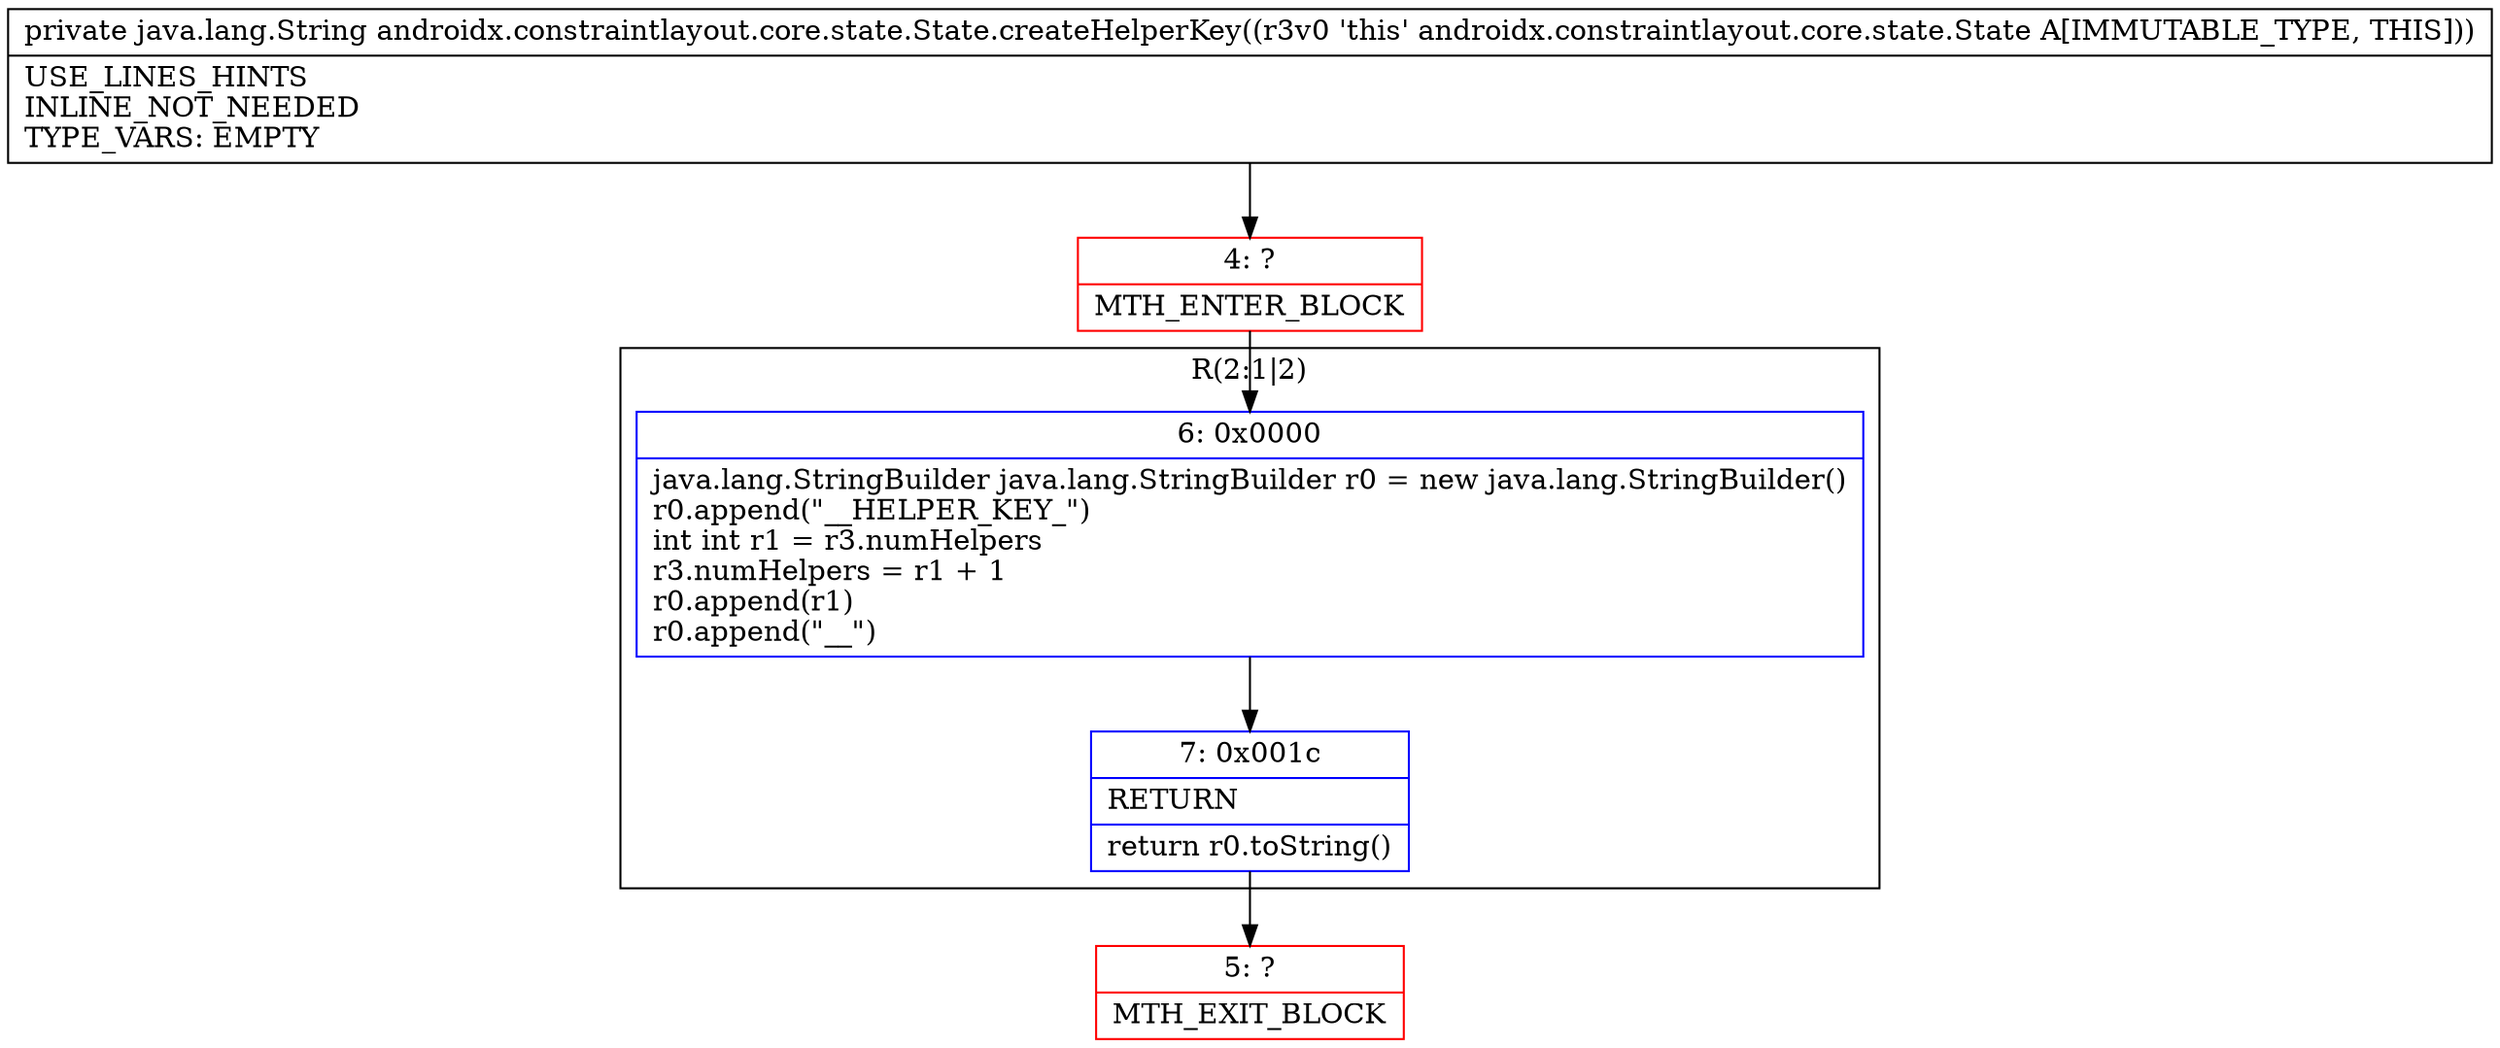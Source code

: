 digraph "CFG forandroidx.constraintlayout.core.state.State.createHelperKey()Ljava\/lang\/String;" {
subgraph cluster_Region_720557748 {
label = "R(2:1|2)";
node [shape=record,color=blue];
Node_6 [shape=record,label="{6\:\ 0x0000|java.lang.StringBuilder java.lang.StringBuilder r0 = new java.lang.StringBuilder()\lr0.append(\"__HELPER_KEY_\")\lint int r1 = r3.numHelpers\lr3.numHelpers = r1 + 1\lr0.append(r1)\lr0.append(\"__\")\l}"];
Node_7 [shape=record,label="{7\:\ 0x001c|RETURN\l|return r0.toString()\l}"];
}
Node_4 [shape=record,color=red,label="{4\:\ ?|MTH_ENTER_BLOCK\l}"];
Node_5 [shape=record,color=red,label="{5\:\ ?|MTH_EXIT_BLOCK\l}"];
MethodNode[shape=record,label="{private java.lang.String androidx.constraintlayout.core.state.State.createHelperKey((r3v0 'this' androidx.constraintlayout.core.state.State A[IMMUTABLE_TYPE, THIS]))  | USE_LINES_HINTS\lINLINE_NOT_NEEDED\lTYPE_VARS: EMPTY\l}"];
MethodNode -> Node_4;Node_6 -> Node_7;
Node_7 -> Node_5;
Node_4 -> Node_6;
}

